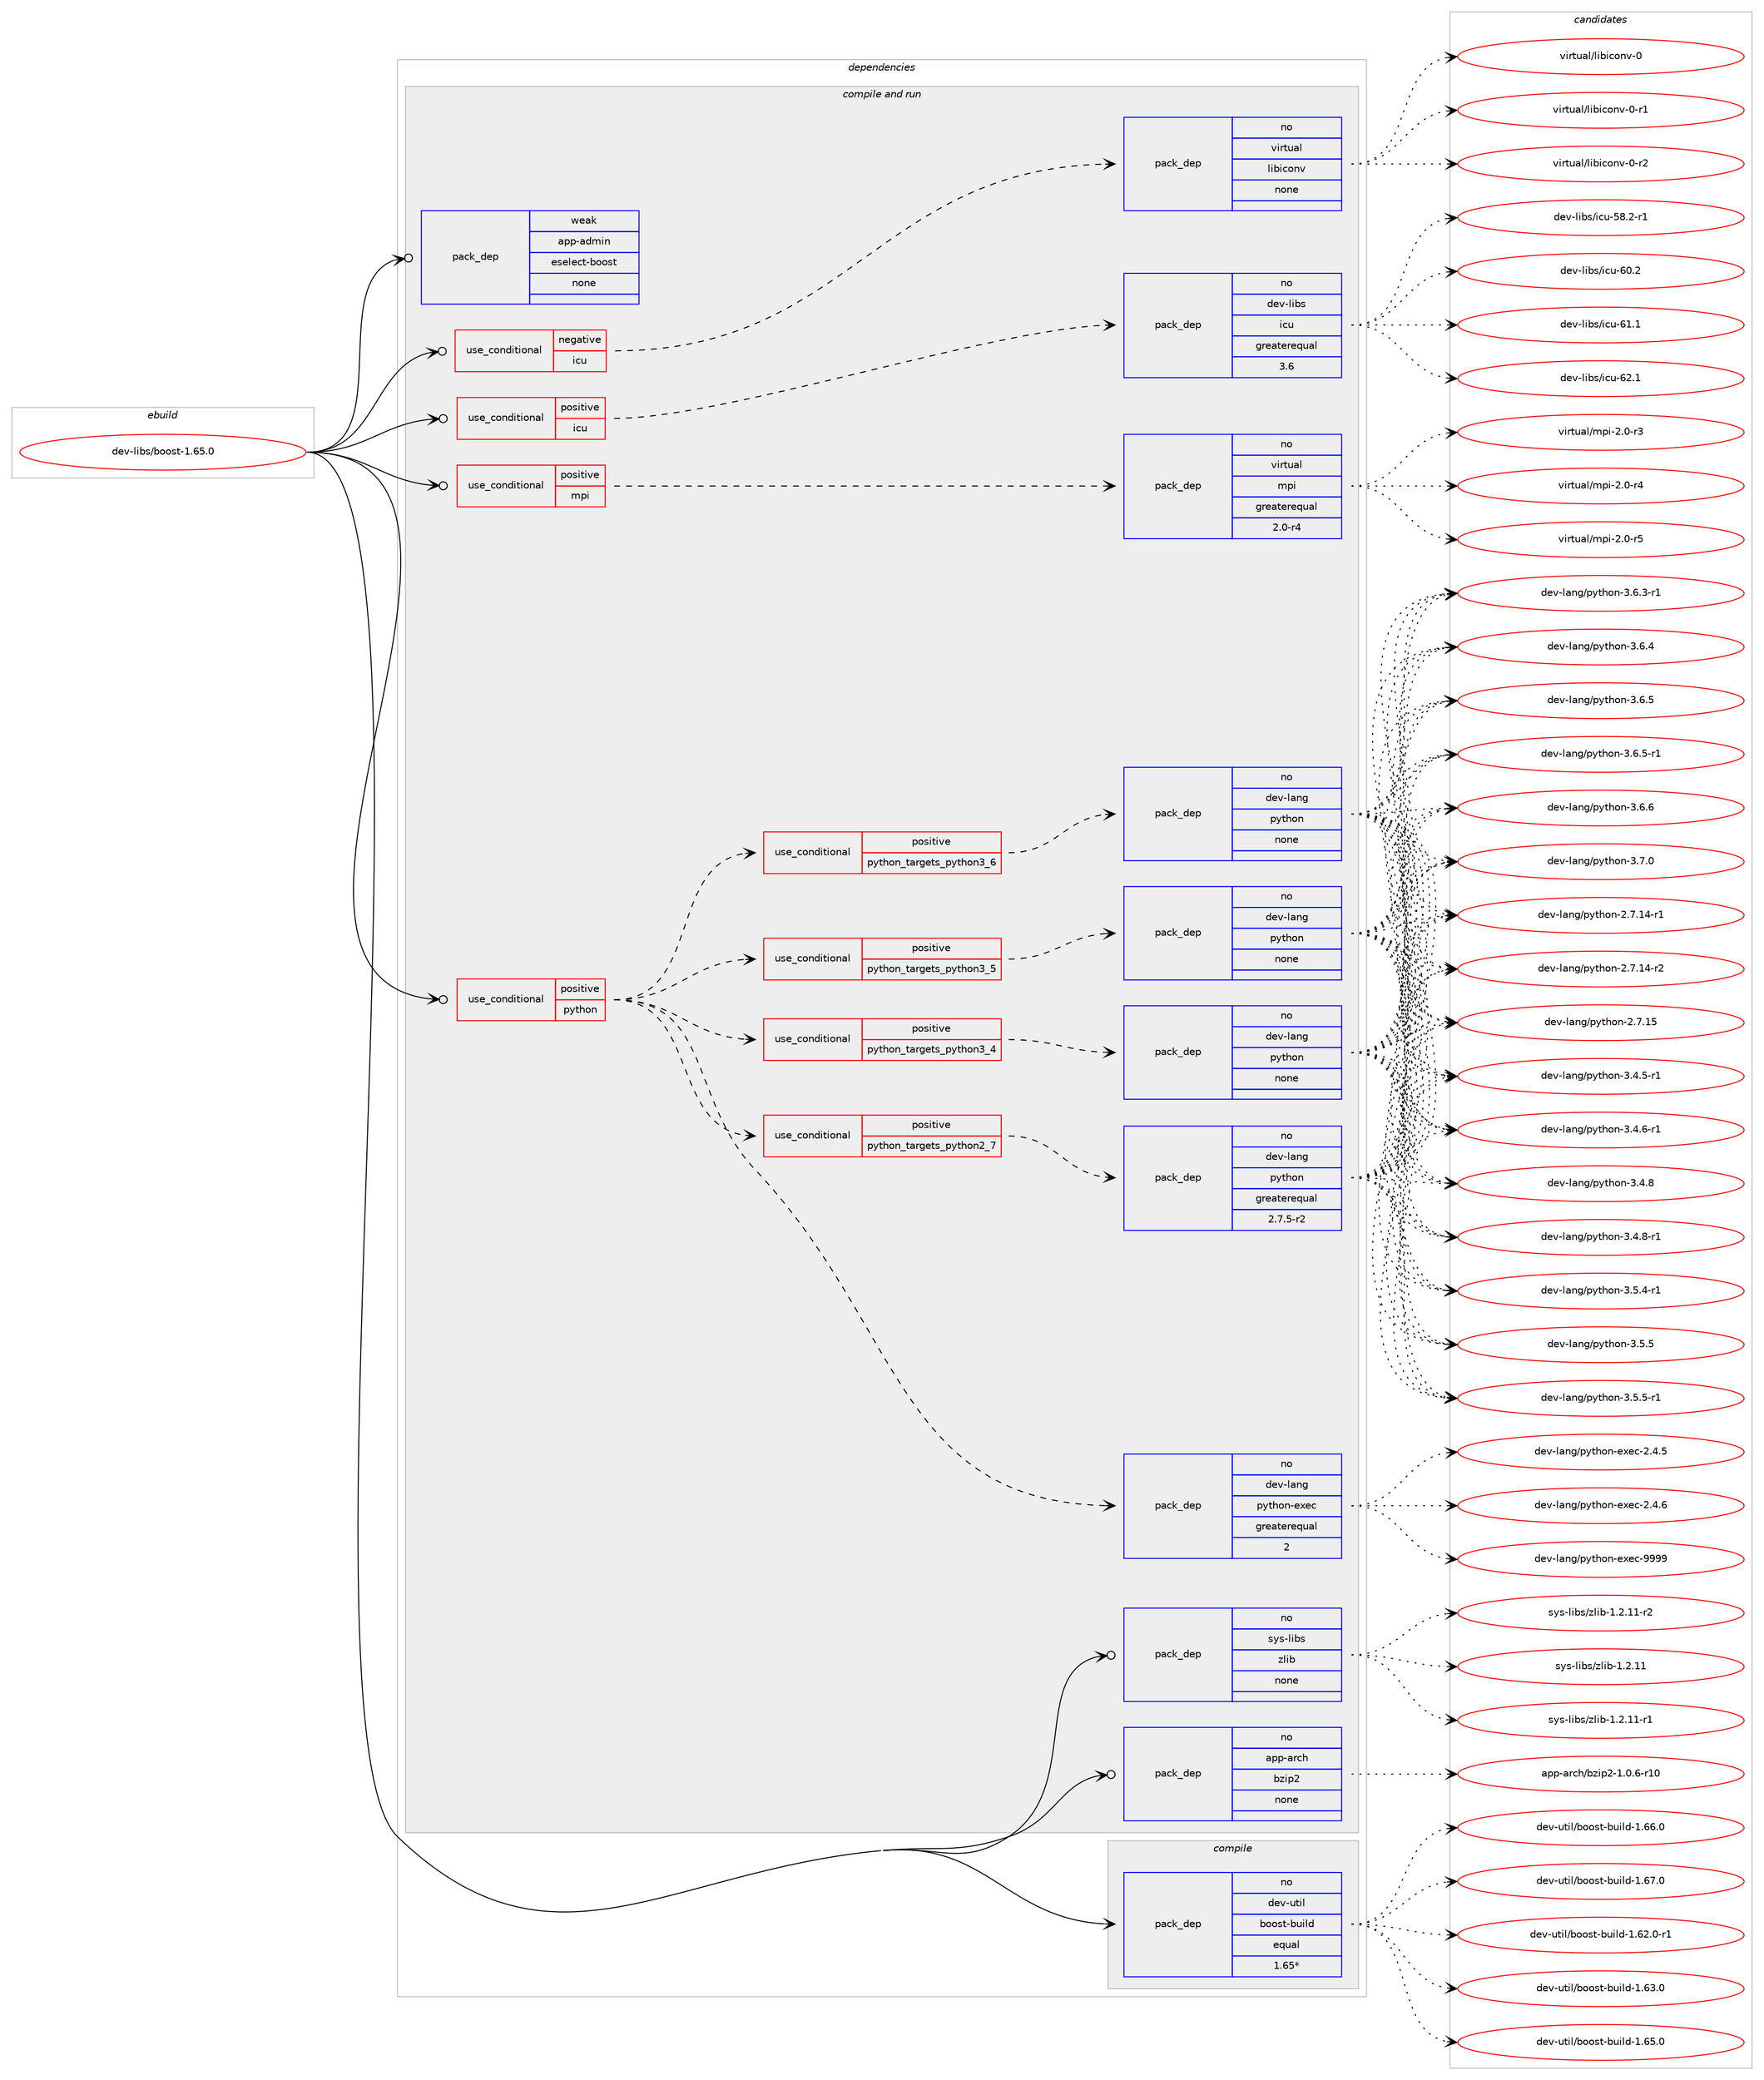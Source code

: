 digraph prolog {

# *************
# Graph options
# *************

newrank=true;
concentrate=true;
compound=true;
graph [rankdir=LR,fontname=Helvetica,fontsize=10,ranksep=1.5];#, ranksep=2.5, nodesep=0.2];
edge  [arrowhead=vee];
node  [fontname=Helvetica,fontsize=10];

# **********
# The ebuild
# **********

subgraph cluster_leftcol {
color=gray;
rank=same;
label=<<i>ebuild</i>>;
id [label="dev-libs/boost-1.65.0", color=red, width=4, href="../dev-libs/boost-1.65.0.svg"];
}

# ****************
# The dependencies
# ****************

subgraph cluster_midcol {
color=gray;
label=<<i>dependencies</i>>;
subgraph cluster_compile {
fillcolor="#eeeeee";
style=filled;
label=<<i>compile</i>>;
subgraph pack3162 {
dependency4649 [label=<<TABLE BORDER="0" CELLBORDER="1" CELLSPACING="0" CELLPADDING="4" WIDTH="220"><TR><TD ROWSPAN="6" CELLPADDING="30">pack_dep</TD></TR><TR><TD WIDTH="110">no</TD></TR><TR><TD>dev-util</TD></TR><TR><TD>boost-build</TD></TR><TR><TD>equal</TD></TR><TR><TD>1.65*</TD></TR></TABLE>>, shape=none, color=blue];
}
id:e -> dependency4649:w [weight=20,style="solid",arrowhead="vee"];
}
subgraph cluster_compileandrun {
fillcolor="#eeeeee";
style=filled;
label=<<i>compile and run</i>>;
subgraph cond1373 {
dependency4650 [label=<<TABLE BORDER="0" CELLBORDER="1" CELLSPACING="0" CELLPADDING="4"><TR><TD ROWSPAN="3" CELLPADDING="10">use_conditional</TD></TR><TR><TD>negative</TD></TR><TR><TD>icu</TD></TR></TABLE>>, shape=none, color=red];
subgraph pack3163 {
dependency4651 [label=<<TABLE BORDER="0" CELLBORDER="1" CELLSPACING="0" CELLPADDING="4" WIDTH="220"><TR><TD ROWSPAN="6" CELLPADDING="30">pack_dep</TD></TR><TR><TD WIDTH="110">no</TD></TR><TR><TD>virtual</TD></TR><TR><TD>libiconv</TD></TR><TR><TD>none</TD></TR><TR><TD></TD></TR></TABLE>>, shape=none, color=blue];
}
dependency4650:e -> dependency4651:w [weight=20,style="dashed",arrowhead="vee"];
}
id:e -> dependency4650:w [weight=20,style="solid",arrowhead="odotvee"];
subgraph cond1374 {
dependency4652 [label=<<TABLE BORDER="0" CELLBORDER="1" CELLSPACING="0" CELLPADDING="4"><TR><TD ROWSPAN="3" CELLPADDING="10">use_conditional</TD></TR><TR><TD>positive</TD></TR><TR><TD>icu</TD></TR></TABLE>>, shape=none, color=red];
subgraph pack3164 {
dependency4653 [label=<<TABLE BORDER="0" CELLBORDER="1" CELLSPACING="0" CELLPADDING="4" WIDTH="220"><TR><TD ROWSPAN="6" CELLPADDING="30">pack_dep</TD></TR><TR><TD WIDTH="110">no</TD></TR><TR><TD>dev-libs</TD></TR><TR><TD>icu</TD></TR><TR><TD>greaterequal</TD></TR><TR><TD>3.6</TD></TR></TABLE>>, shape=none, color=blue];
}
dependency4652:e -> dependency4653:w [weight=20,style="dashed",arrowhead="vee"];
}
id:e -> dependency4652:w [weight=20,style="solid",arrowhead="odotvee"];
subgraph cond1375 {
dependency4654 [label=<<TABLE BORDER="0" CELLBORDER="1" CELLSPACING="0" CELLPADDING="4"><TR><TD ROWSPAN="3" CELLPADDING="10">use_conditional</TD></TR><TR><TD>positive</TD></TR><TR><TD>mpi</TD></TR></TABLE>>, shape=none, color=red];
subgraph pack3165 {
dependency4655 [label=<<TABLE BORDER="0" CELLBORDER="1" CELLSPACING="0" CELLPADDING="4" WIDTH="220"><TR><TD ROWSPAN="6" CELLPADDING="30">pack_dep</TD></TR><TR><TD WIDTH="110">no</TD></TR><TR><TD>virtual</TD></TR><TR><TD>mpi</TD></TR><TR><TD>greaterequal</TD></TR><TR><TD>2.0-r4</TD></TR></TABLE>>, shape=none, color=blue];
}
dependency4654:e -> dependency4655:w [weight=20,style="dashed",arrowhead="vee"];
}
id:e -> dependency4654:w [weight=20,style="solid",arrowhead="odotvee"];
subgraph cond1376 {
dependency4656 [label=<<TABLE BORDER="0" CELLBORDER="1" CELLSPACING="0" CELLPADDING="4"><TR><TD ROWSPAN="3" CELLPADDING="10">use_conditional</TD></TR><TR><TD>positive</TD></TR><TR><TD>python</TD></TR></TABLE>>, shape=none, color=red];
subgraph cond1377 {
dependency4657 [label=<<TABLE BORDER="0" CELLBORDER="1" CELLSPACING="0" CELLPADDING="4"><TR><TD ROWSPAN="3" CELLPADDING="10">use_conditional</TD></TR><TR><TD>positive</TD></TR><TR><TD>python_targets_python2_7</TD></TR></TABLE>>, shape=none, color=red];
subgraph pack3166 {
dependency4658 [label=<<TABLE BORDER="0" CELLBORDER="1" CELLSPACING="0" CELLPADDING="4" WIDTH="220"><TR><TD ROWSPAN="6" CELLPADDING="30">pack_dep</TD></TR><TR><TD WIDTH="110">no</TD></TR><TR><TD>dev-lang</TD></TR><TR><TD>python</TD></TR><TR><TD>greaterequal</TD></TR><TR><TD>2.7.5-r2</TD></TR></TABLE>>, shape=none, color=blue];
}
dependency4657:e -> dependency4658:w [weight=20,style="dashed",arrowhead="vee"];
}
dependency4656:e -> dependency4657:w [weight=20,style="dashed",arrowhead="vee"];
subgraph cond1378 {
dependency4659 [label=<<TABLE BORDER="0" CELLBORDER="1" CELLSPACING="0" CELLPADDING="4"><TR><TD ROWSPAN="3" CELLPADDING="10">use_conditional</TD></TR><TR><TD>positive</TD></TR><TR><TD>python_targets_python3_4</TD></TR></TABLE>>, shape=none, color=red];
subgraph pack3167 {
dependency4660 [label=<<TABLE BORDER="0" CELLBORDER="1" CELLSPACING="0" CELLPADDING="4" WIDTH="220"><TR><TD ROWSPAN="6" CELLPADDING="30">pack_dep</TD></TR><TR><TD WIDTH="110">no</TD></TR><TR><TD>dev-lang</TD></TR><TR><TD>python</TD></TR><TR><TD>none</TD></TR><TR><TD></TD></TR></TABLE>>, shape=none, color=blue];
}
dependency4659:e -> dependency4660:w [weight=20,style="dashed",arrowhead="vee"];
}
dependency4656:e -> dependency4659:w [weight=20,style="dashed",arrowhead="vee"];
subgraph cond1379 {
dependency4661 [label=<<TABLE BORDER="0" CELLBORDER="1" CELLSPACING="0" CELLPADDING="4"><TR><TD ROWSPAN="3" CELLPADDING="10">use_conditional</TD></TR><TR><TD>positive</TD></TR><TR><TD>python_targets_python3_5</TD></TR></TABLE>>, shape=none, color=red];
subgraph pack3168 {
dependency4662 [label=<<TABLE BORDER="0" CELLBORDER="1" CELLSPACING="0" CELLPADDING="4" WIDTH="220"><TR><TD ROWSPAN="6" CELLPADDING="30">pack_dep</TD></TR><TR><TD WIDTH="110">no</TD></TR><TR><TD>dev-lang</TD></TR><TR><TD>python</TD></TR><TR><TD>none</TD></TR><TR><TD></TD></TR></TABLE>>, shape=none, color=blue];
}
dependency4661:e -> dependency4662:w [weight=20,style="dashed",arrowhead="vee"];
}
dependency4656:e -> dependency4661:w [weight=20,style="dashed",arrowhead="vee"];
subgraph cond1380 {
dependency4663 [label=<<TABLE BORDER="0" CELLBORDER="1" CELLSPACING="0" CELLPADDING="4"><TR><TD ROWSPAN="3" CELLPADDING="10">use_conditional</TD></TR><TR><TD>positive</TD></TR><TR><TD>python_targets_python3_6</TD></TR></TABLE>>, shape=none, color=red];
subgraph pack3169 {
dependency4664 [label=<<TABLE BORDER="0" CELLBORDER="1" CELLSPACING="0" CELLPADDING="4" WIDTH="220"><TR><TD ROWSPAN="6" CELLPADDING="30">pack_dep</TD></TR><TR><TD WIDTH="110">no</TD></TR><TR><TD>dev-lang</TD></TR><TR><TD>python</TD></TR><TR><TD>none</TD></TR><TR><TD></TD></TR></TABLE>>, shape=none, color=blue];
}
dependency4663:e -> dependency4664:w [weight=20,style="dashed",arrowhead="vee"];
}
dependency4656:e -> dependency4663:w [weight=20,style="dashed",arrowhead="vee"];
subgraph pack3170 {
dependency4665 [label=<<TABLE BORDER="0" CELLBORDER="1" CELLSPACING="0" CELLPADDING="4" WIDTH="220"><TR><TD ROWSPAN="6" CELLPADDING="30">pack_dep</TD></TR><TR><TD WIDTH="110">no</TD></TR><TR><TD>dev-lang</TD></TR><TR><TD>python-exec</TD></TR><TR><TD>greaterequal</TD></TR><TR><TD>2</TD></TR></TABLE>>, shape=none, color=blue];
}
dependency4656:e -> dependency4665:w [weight=20,style="dashed",arrowhead="vee"];
}
id:e -> dependency4656:w [weight=20,style="solid",arrowhead="odotvee"];
subgraph pack3171 {
dependency4666 [label=<<TABLE BORDER="0" CELLBORDER="1" CELLSPACING="0" CELLPADDING="4" WIDTH="220"><TR><TD ROWSPAN="6" CELLPADDING="30">pack_dep</TD></TR><TR><TD WIDTH="110">no</TD></TR><TR><TD>app-arch</TD></TR><TR><TD>bzip2</TD></TR><TR><TD>none</TD></TR><TR><TD></TD></TR></TABLE>>, shape=none, color=blue];
}
id:e -> dependency4666:w [weight=20,style="solid",arrowhead="odotvee"];
subgraph pack3172 {
dependency4667 [label=<<TABLE BORDER="0" CELLBORDER="1" CELLSPACING="0" CELLPADDING="4" WIDTH="220"><TR><TD ROWSPAN="6" CELLPADDING="30">pack_dep</TD></TR><TR><TD WIDTH="110">no</TD></TR><TR><TD>sys-libs</TD></TR><TR><TD>zlib</TD></TR><TR><TD>none</TD></TR><TR><TD></TD></TR></TABLE>>, shape=none, color=blue];
}
id:e -> dependency4667:w [weight=20,style="solid",arrowhead="odotvee"];
subgraph pack3173 {
dependency4668 [label=<<TABLE BORDER="0" CELLBORDER="1" CELLSPACING="0" CELLPADDING="4" WIDTH="220"><TR><TD ROWSPAN="6" CELLPADDING="30">pack_dep</TD></TR><TR><TD WIDTH="110">weak</TD></TR><TR><TD>app-admin</TD></TR><TR><TD>eselect-boost</TD></TR><TR><TD>none</TD></TR><TR><TD></TD></TR></TABLE>>, shape=none, color=blue];
}
id:e -> dependency4668:w [weight=20,style="solid",arrowhead="odotvee"];
}
subgraph cluster_run {
fillcolor="#eeeeee";
style=filled;
label=<<i>run</i>>;
}
}

# **************
# The candidates
# **************

subgraph cluster_choices {
rank=same;
color=gray;
label=<<i>candidates</i>>;

subgraph choice3162 {
color=black;
nodesep=1;
choice1001011184511711610510847981111111151164598117105108100454946545046484511449 [label="dev-util/boost-build-1.62.0-r1", color=red, width=4,href="../dev-util/boost-build-1.62.0-r1.svg"];
choice100101118451171161051084798111111115116459811710510810045494654514648 [label="dev-util/boost-build-1.63.0", color=red, width=4,href="../dev-util/boost-build-1.63.0.svg"];
choice100101118451171161051084798111111115116459811710510810045494654534648 [label="dev-util/boost-build-1.65.0", color=red, width=4,href="../dev-util/boost-build-1.65.0.svg"];
choice100101118451171161051084798111111115116459811710510810045494654544648 [label="dev-util/boost-build-1.66.0", color=red, width=4,href="../dev-util/boost-build-1.66.0.svg"];
choice100101118451171161051084798111111115116459811710510810045494654554648 [label="dev-util/boost-build-1.67.0", color=red, width=4,href="../dev-util/boost-build-1.67.0.svg"];
dependency4649:e -> choice1001011184511711610510847981111111151164598117105108100454946545046484511449:w [style=dotted,weight="100"];
dependency4649:e -> choice100101118451171161051084798111111115116459811710510810045494654514648:w [style=dotted,weight="100"];
dependency4649:e -> choice100101118451171161051084798111111115116459811710510810045494654534648:w [style=dotted,weight="100"];
dependency4649:e -> choice100101118451171161051084798111111115116459811710510810045494654544648:w [style=dotted,weight="100"];
dependency4649:e -> choice100101118451171161051084798111111115116459811710510810045494654554648:w [style=dotted,weight="100"];
}
subgraph choice3163 {
color=black;
nodesep=1;
choice118105114116117971084710810598105991111101184548 [label="virtual/libiconv-0", color=red, width=4,href="../virtual/libiconv-0.svg"];
choice1181051141161179710847108105981059911111011845484511449 [label="virtual/libiconv-0-r1", color=red, width=4,href="../virtual/libiconv-0-r1.svg"];
choice1181051141161179710847108105981059911111011845484511450 [label="virtual/libiconv-0-r2", color=red, width=4,href="../virtual/libiconv-0-r2.svg"];
dependency4651:e -> choice118105114116117971084710810598105991111101184548:w [style=dotted,weight="100"];
dependency4651:e -> choice1181051141161179710847108105981059911111011845484511449:w [style=dotted,weight="100"];
dependency4651:e -> choice1181051141161179710847108105981059911111011845484511450:w [style=dotted,weight="100"];
}
subgraph choice3164 {
color=black;
nodesep=1;
choice1001011184510810598115471059911745535646504511449 [label="dev-libs/icu-58.2-r1", color=red, width=4,href="../dev-libs/icu-58.2-r1.svg"];
choice100101118451081059811547105991174554484650 [label="dev-libs/icu-60.2", color=red, width=4,href="../dev-libs/icu-60.2.svg"];
choice100101118451081059811547105991174554494649 [label="dev-libs/icu-61.1", color=red, width=4,href="../dev-libs/icu-61.1.svg"];
choice100101118451081059811547105991174554504649 [label="dev-libs/icu-62.1", color=red, width=4,href="../dev-libs/icu-62.1.svg"];
dependency4653:e -> choice1001011184510810598115471059911745535646504511449:w [style=dotted,weight="100"];
dependency4653:e -> choice100101118451081059811547105991174554484650:w [style=dotted,weight="100"];
dependency4653:e -> choice100101118451081059811547105991174554494649:w [style=dotted,weight="100"];
dependency4653:e -> choice100101118451081059811547105991174554504649:w [style=dotted,weight="100"];
}
subgraph choice3165 {
color=black;
nodesep=1;
choice1181051141161179710847109112105455046484511451 [label="virtual/mpi-2.0-r3", color=red, width=4,href="../virtual/mpi-2.0-r3.svg"];
choice1181051141161179710847109112105455046484511452 [label="virtual/mpi-2.0-r4", color=red, width=4,href="../virtual/mpi-2.0-r4.svg"];
choice1181051141161179710847109112105455046484511453 [label="virtual/mpi-2.0-r5", color=red, width=4,href="../virtual/mpi-2.0-r5.svg"];
dependency4655:e -> choice1181051141161179710847109112105455046484511451:w [style=dotted,weight="100"];
dependency4655:e -> choice1181051141161179710847109112105455046484511452:w [style=dotted,weight="100"];
dependency4655:e -> choice1181051141161179710847109112105455046484511453:w [style=dotted,weight="100"];
}
subgraph choice3166 {
color=black;
nodesep=1;
choice100101118451089711010347112121116104111110455046554649524511449 [label="dev-lang/python-2.7.14-r1", color=red, width=4,href="../dev-lang/python-2.7.14-r1.svg"];
choice100101118451089711010347112121116104111110455046554649524511450 [label="dev-lang/python-2.7.14-r2", color=red, width=4,href="../dev-lang/python-2.7.14-r2.svg"];
choice10010111845108971101034711212111610411111045504655464953 [label="dev-lang/python-2.7.15", color=red, width=4,href="../dev-lang/python-2.7.15.svg"];
choice1001011184510897110103471121211161041111104551465246534511449 [label="dev-lang/python-3.4.5-r1", color=red, width=4,href="../dev-lang/python-3.4.5-r1.svg"];
choice1001011184510897110103471121211161041111104551465246544511449 [label="dev-lang/python-3.4.6-r1", color=red, width=4,href="../dev-lang/python-3.4.6-r1.svg"];
choice100101118451089711010347112121116104111110455146524656 [label="dev-lang/python-3.4.8", color=red, width=4,href="../dev-lang/python-3.4.8.svg"];
choice1001011184510897110103471121211161041111104551465246564511449 [label="dev-lang/python-3.4.8-r1", color=red, width=4,href="../dev-lang/python-3.4.8-r1.svg"];
choice1001011184510897110103471121211161041111104551465346524511449 [label="dev-lang/python-3.5.4-r1", color=red, width=4,href="../dev-lang/python-3.5.4-r1.svg"];
choice100101118451089711010347112121116104111110455146534653 [label="dev-lang/python-3.5.5", color=red, width=4,href="../dev-lang/python-3.5.5.svg"];
choice1001011184510897110103471121211161041111104551465346534511449 [label="dev-lang/python-3.5.5-r1", color=red, width=4,href="../dev-lang/python-3.5.5-r1.svg"];
choice1001011184510897110103471121211161041111104551465446514511449 [label="dev-lang/python-3.6.3-r1", color=red, width=4,href="../dev-lang/python-3.6.3-r1.svg"];
choice100101118451089711010347112121116104111110455146544652 [label="dev-lang/python-3.6.4", color=red, width=4,href="../dev-lang/python-3.6.4.svg"];
choice100101118451089711010347112121116104111110455146544653 [label="dev-lang/python-3.6.5", color=red, width=4,href="../dev-lang/python-3.6.5.svg"];
choice1001011184510897110103471121211161041111104551465446534511449 [label="dev-lang/python-3.6.5-r1", color=red, width=4,href="../dev-lang/python-3.6.5-r1.svg"];
choice100101118451089711010347112121116104111110455146544654 [label="dev-lang/python-3.6.6", color=red, width=4,href="../dev-lang/python-3.6.6.svg"];
choice100101118451089711010347112121116104111110455146554648 [label="dev-lang/python-3.7.0", color=red, width=4,href="../dev-lang/python-3.7.0.svg"];
dependency4658:e -> choice100101118451089711010347112121116104111110455046554649524511449:w [style=dotted,weight="100"];
dependency4658:e -> choice100101118451089711010347112121116104111110455046554649524511450:w [style=dotted,weight="100"];
dependency4658:e -> choice10010111845108971101034711212111610411111045504655464953:w [style=dotted,weight="100"];
dependency4658:e -> choice1001011184510897110103471121211161041111104551465246534511449:w [style=dotted,weight="100"];
dependency4658:e -> choice1001011184510897110103471121211161041111104551465246544511449:w [style=dotted,weight="100"];
dependency4658:e -> choice100101118451089711010347112121116104111110455146524656:w [style=dotted,weight="100"];
dependency4658:e -> choice1001011184510897110103471121211161041111104551465246564511449:w [style=dotted,weight="100"];
dependency4658:e -> choice1001011184510897110103471121211161041111104551465346524511449:w [style=dotted,weight="100"];
dependency4658:e -> choice100101118451089711010347112121116104111110455146534653:w [style=dotted,weight="100"];
dependency4658:e -> choice1001011184510897110103471121211161041111104551465346534511449:w [style=dotted,weight="100"];
dependency4658:e -> choice1001011184510897110103471121211161041111104551465446514511449:w [style=dotted,weight="100"];
dependency4658:e -> choice100101118451089711010347112121116104111110455146544652:w [style=dotted,weight="100"];
dependency4658:e -> choice100101118451089711010347112121116104111110455146544653:w [style=dotted,weight="100"];
dependency4658:e -> choice1001011184510897110103471121211161041111104551465446534511449:w [style=dotted,weight="100"];
dependency4658:e -> choice100101118451089711010347112121116104111110455146544654:w [style=dotted,weight="100"];
dependency4658:e -> choice100101118451089711010347112121116104111110455146554648:w [style=dotted,weight="100"];
}
subgraph choice3167 {
color=black;
nodesep=1;
choice100101118451089711010347112121116104111110455046554649524511449 [label="dev-lang/python-2.7.14-r1", color=red, width=4,href="../dev-lang/python-2.7.14-r1.svg"];
choice100101118451089711010347112121116104111110455046554649524511450 [label="dev-lang/python-2.7.14-r2", color=red, width=4,href="../dev-lang/python-2.7.14-r2.svg"];
choice10010111845108971101034711212111610411111045504655464953 [label="dev-lang/python-2.7.15", color=red, width=4,href="../dev-lang/python-2.7.15.svg"];
choice1001011184510897110103471121211161041111104551465246534511449 [label="dev-lang/python-3.4.5-r1", color=red, width=4,href="../dev-lang/python-3.4.5-r1.svg"];
choice1001011184510897110103471121211161041111104551465246544511449 [label="dev-lang/python-3.4.6-r1", color=red, width=4,href="../dev-lang/python-3.4.6-r1.svg"];
choice100101118451089711010347112121116104111110455146524656 [label="dev-lang/python-3.4.8", color=red, width=4,href="../dev-lang/python-3.4.8.svg"];
choice1001011184510897110103471121211161041111104551465246564511449 [label="dev-lang/python-3.4.8-r1", color=red, width=4,href="../dev-lang/python-3.4.8-r1.svg"];
choice1001011184510897110103471121211161041111104551465346524511449 [label="dev-lang/python-3.5.4-r1", color=red, width=4,href="../dev-lang/python-3.5.4-r1.svg"];
choice100101118451089711010347112121116104111110455146534653 [label="dev-lang/python-3.5.5", color=red, width=4,href="../dev-lang/python-3.5.5.svg"];
choice1001011184510897110103471121211161041111104551465346534511449 [label="dev-lang/python-3.5.5-r1", color=red, width=4,href="../dev-lang/python-3.5.5-r1.svg"];
choice1001011184510897110103471121211161041111104551465446514511449 [label="dev-lang/python-3.6.3-r1", color=red, width=4,href="../dev-lang/python-3.6.3-r1.svg"];
choice100101118451089711010347112121116104111110455146544652 [label="dev-lang/python-3.6.4", color=red, width=4,href="../dev-lang/python-3.6.4.svg"];
choice100101118451089711010347112121116104111110455146544653 [label="dev-lang/python-3.6.5", color=red, width=4,href="../dev-lang/python-3.6.5.svg"];
choice1001011184510897110103471121211161041111104551465446534511449 [label="dev-lang/python-3.6.5-r1", color=red, width=4,href="../dev-lang/python-3.6.5-r1.svg"];
choice100101118451089711010347112121116104111110455146544654 [label="dev-lang/python-3.6.6", color=red, width=4,href="../dev-lang/python-3.6.6.svg"];
choice100101118451089711010347112121116104111110455146554648 [label="dev-lang/python-3.7.0", color=red, width=4,href="../dev-lang/python-3.7.0.svg"];
dependency4660:e -> choice100101118451089711010347112121116104111110455046554649524511449:w [style=dotted,weight="100"];
dependency4660:e -> choice100101118451089711010347112121116104111110455046554649524511450:w [style=dotted,weight="100"];
dependency4660:e -> choice10010111845108971101034711212111610411111045504655464953:w [style=dotted,weight="100"];
dependency4660:e -> choice1001011184510897110103471121211161041111104551465246534511449:w [style=dotted,weight="100"];
dependency4660:e -> choice1001011184510897110103471121211161041111104551465246544511449:w [style=dotted,weight="100"];
dependency4660:e -> choice100101118451089711010347112121116104111110455146524656:w [style=dotted,weight="100"];
dependency4660:e -> choice1001011184510897110103471121211161041111104551465246564511449:w [style=dotted,weight="100"];
dependency4660:e -> choice1001011184510897110103471121211161041111104551465346524511449:w [style=dotted,weight="100"];
dependency4660:e -> choice100101118451089711010347112121116104111110455146534653:w [style=dotted,weight="100"];
dependency4660:e -> choice1001011184510897110103471121211161041111104551465346534511449:w [style=dotted,weight="100"];
dependency4660:e -> choice1001011184510897110103471121211161041111104551465446514511449:w [style=dotted,weight="100"];
dependency4660:e -> choice100101118451089711010347112121116104111110455146544652:w [style=dotted,weight="100"];
dependency4660:e -> choice100101118451089711010347112121116104111110455146544653:w [style=dotted,weight="100"];
dependency4660:e -> choice1001011184510897110103471121211161041111104551465446534511449:w [style=dotted,weight="100"];
dependency4660:e -> choice100101118451089711010347112121116104111110455146544654:w [style=dotted,weight="100"];
dependency4660:e -> choice100101118451089711010347112121116104111110455146554648:w [style=dotted,weight="100"];
}
subgraph choice3168 {
color=black;
nodesep=1;
choice100101118451089711010347112121116104111110455046554649524511449 [label="dev-lang/python-2.7.14-r1", color=red, width=4,href="../dev-lang/python-2.7.14-r1.svg"];
choice100101118451089711010347112121116104111110455046554649524511450 [label="dev-lang/python-2.7.14-r2", color=red, width=4,href="../dev-lang/python-2.7.14-r2.svg"];
choice10010111845108971101034711212111610411111045504655464953 [label="dev-lang/python-2.7.15", color=red, width=4,href="../dev-lang/python-2.7.15.svg"];
choice1001011184510897110103471121211161041111104551465246534511449 [label="dev-lang/python-3.4.5-r1", color=red, width=4,href="../dev-lang/python-3.4.5-r1.svg"];
choice1001011184510897110103471121211161041111104551465246544511449 [label="dev-lang/python-3.4.6-r1", color=red, width=4,href="../dev-lang/python-3.4.6-r1.svg"];
choice100101118451089711010347112121116104111110455146524656 [label="dev-lang/python-3.4.8", color=red, width=4,href="../dev-lang/python-3.4.8.svg"];
choice1001011184510897110103471121211161041111104551465246564511449 [label="dev-lang/python-3.4.8-r1", color=red, width=4,href="../dev-lang/python-3.4.8-r1.svg"];
choice1001011184510897110103471121211161041111104551465346524511449 [label="dev-lang/python-3.5.4-r1", color=red, width=4,href="../dev-lang/python-3.5.4-r1.svg"];
choice100101118451089711010347112121116104111110455146534653 [label="dev-lang/python-3.5.5", color=red, width=4,href="../dev-lang/python-3.5.5.svg"];
choice1001011184510897110103471121211161041111104551465346534511449 [label="dev-lang/python-3.5.5-r1", color=red, width=4,href="../dev-lang/python-3.5.5-r1.svg"];
choice1001011184510897110103471121211161041111104551465446514511449 [label="dev-lang/python-3.6.3-r1", color=red, width=4,href="../dev-lang/python-3.6.3-r1.svg"];
choice100101118451089711010347112121116104111110455146544652 [label="dev-lang/python-3.6.4", color=red, width=4,href="../dev-lang/python-3.6.4.svg"];
choice100101118451089711010347112121116104111110455146544653 [label="dev-lang/python-3.6.5", color=red, width=4,href="../dev-lang/python-3.6.5.svg"];
choice1001011184510897110103471121211161041111104551465446534511449 [label="dev-lang/python-3.6.5-r1", color=red, width=4,href="../dev-lang/python-3.6.5-r1.svg"];
choice100101118451089711010347112121116104111110455146544654 [label="dev-lang/python-3.6.6", color=red, width=4,href="../dev-lang/python-3.6.6.svg"];
choice100101118451089711010347112121116104111110455146554648 [label="dev-lang/python-3.7.0", color=red, width=4,href="../dev-lang/python-3.7.0.svg"];
dependency4662:e -> choice100101118451089711010347112121116104111110455046554649524511449:w [style=dotted,weight="100"];
dependency4662:e -> choice100101118451089711010347112121116104111110455046554649524511450:w [style=dotted,weight="100"];
dependency4662:e -> choice10010111845108971101034711212111610411111045504655464953:w [style=dotted,weight="100"];
dependency4662:e -> choice1001011184510897110103471121211161041111104551465246534511449:w [style=dotted,weight="100"];
dependency4662:e -> choice1001011184510897110103471121211161041111104551465246544511449:w [style=dotted,weight="100"];
dependency4662:e -> choice100101118451089711010347112121116104111110455146524656:w [style=dotted,weight="100"];
dependency4662:e -> choice1001011184510897110103471121211161041111104551465246564511449:w [style=dotted,weight="100"];
dependency4662:e -> choice1001011184510897110103471121211161041111104551465346524511449:w [style=dotted,weight="100"];
dependency4662:e -> choice100101118451089711010347112121116104111110455146534653:w [style=dotted,weight="100"];
dependency4662:e -> choice1001011184510897110103471121211161041111104551465346534511449:w [style=dotted,weight="100"];
dependency4662:e -> choice1001011184510897110103471121211161041111104551465446514511449:w [style=dotted,weight="100"];
dependency4662:e -> choice100101118451089711010347112121116104111110455146544652:w [style=dotted,weight="100"];
dependency4662:e -> choice100101118451089711010347112121116104111110455146544653:w [style=dotted,weight="100"];
dependency4662:e -> choice1001011184510897110103471121211161041111104551465446534511449:w [style=dotted,weight="100"];
dependency4662:e -> choice100101118451089711010347112121116104111110455146544654:w [style=dotted,weight="100"];
dependency4662:e -> choice100101118451089711010347112121116104111110455146554648:w [style=dotted,weight="100"];
}
subgraph choice3169 {
color=black;
nodesep=1;
choice100101118451089711010347112121116104111110455046554649524511449 [label="dev-lang/python-2.7.14-r1", color=red, width=4,href="../dev-lang/python-2.7.14-r1.svg"];
choice100101118451089711010347112121116104111110455046554649524511450 [label="dev-lang/python-2.7.14-r2", color=red, width=4,href="../dev-lang/python-2.7.14-r2.svg"];
choice10010111845108971101034711212111610411111045504655464953 [label="dev-lang/python-2.7.15", color=red, width=4,href="../dev-lang/python-2.7.15.svg"];
choice1001011184510897110103471121211161041111104551465246534511449 [label="dev-lang/python-3.4.5-r1", color=red, width=4,href="../dev-lang/python-3.4.5-r1.svg"];
choice1001011184510897110103471121211161041111104551465246544511449 [label="dev-lang/python-3.4.6-r1", color=red, width=4,href="../dev-lang/python-3.4.6-r1.svg"];
choice100101118451089711010347112121116104111110455146524656 [label="dev-lang/python-3.4.8", color=red, width=4,href="../dev-lang/python-3.4.8.svg"];
choice1001011184510897110103471121211161041111104551465246564511449 [label="dev-lang/python-3.4.8-r1", color=red, width=4,href="../dev-lang/python-3.4.8-r1.svg"];
choice1001011184510897110103471121211161041111104551465346524511449 [label="dev-lang/python-3.5.4-r1", color=red, width=4,href="../dev-lang/python-3.5.4-r1.svg"];
choice100101118451089711010347112121116104111110455146534653 [label="dev-lang/python-3.5.5", color=red, width=4,href="../dev-lang/python-3.5.5.svg"];
choice1001011184510897110103471121211161041111104551465346534511449 [label="dev-lang/python-3.5.5-r1", color=red, width=4,href="../dev-lang/python-3.5.5-r1.svg"];
choice1001011184510897110103471121211161041111104551465446514511449 [label="dev-lang/python-3.6.3-r1", color=red, width=4,href="../dev-lang/python-3.6.3-r1.svg"];
choice100101118451089711010347112121116104111110455146544652 [label="dev-lang/python-3.6.4", color=red, width=4,href="../dev-lang/python-3.6.4.svg"];
choice100101118451089711010347112121116104111110455146544653 [label="dev-lang/python-3.6.5", color=red, width=4,href="../dev-lang/python-3.6.5.svg"];
choice1001011184510897110103471121211161041111104551465446534511449 [label="dev-lang/python-3.6.5-r1", color=red, width=4,href="../dev-lang/python-3.6.5-r1.svg"];
choice100101118451089711010347112121116104111110455146544654 [label="dev-lang/python-3.6.6", color=red, width=4,href="../dev-lang/python-3.6.6.svg"];
choice100101118451089711010347112121116104111110455146554648 [label="dev-lang/python-3.7.0", color=red, width=4,href="../dev-lang/python-3.7.0.svg"];
dependency4664:e -> choice100101118451089711010347112121116104111110455046554649524511449:w [style=dotted,weight="100"];
dependency4664:e -> choice100101118451089711010347112121116104111110455046554649524511450:w [style=dotted,weight="100"];
dependency4664:e -> choice10010111845108971101034711212111610411111045504655464953:w [style=dotted,weight="100"];
dependency4664:e -> choice1001011184510897110103471121211161041111104551465246534511449:w [style=dotted,weight="100"];
dependency4664:e -> choice1001011184510897110103471121211161041111104551465246544511449:w [style=dotted,weight="100"];
dependency4664:e -> choice100101118451089711010347112121116104111110455146524656:w [style=dotted,weight="100"];
dependency4664:e -> choice1001011184510897110103471121211161041111104551465246564511449:w [style=dotted,weight="100"];
dependency4664:e -> choice1001011184510897110103471121211161041111104551465346524511449:w [style=dotted,weight="100"];
dependency4664:e -> choice100101118451089711010347112121116104111110455146534653:w [style=dotted,weight="100"];
dependency4664:e -> choice1001011184510897110103471121211161041111104551465346534511449:w [style=dotted,weight="100"];
dependency4664:e -> choice1001011184510897110103471121211161041111104551465446514511449:w [style=dotted,weight="100"];
dependency4664:e -> choice100101118451089711010347112121116104111110455146544652:w [style=dotted,weight="100"];
dependency4664:e -> choice100101118451089711010347112121116104111110455146544653:w [style=dotted,weight="100"];
dependency4664:e -> choice1001011184510897110103471121211161041111104551465446534511449:w [style=dotted,weight="100"];
dependency4664:e -> choice100101118451089711010347112121116104111110455146544654:w [style=dotted,weight="100"];
dependency4664:e -> choice100101118451089711010347112121116104111110455146554648:w [style=dotted,weight="100"];
}
subgraph choice3170 {
color=black;
nodesep=1;
choice1001011184510897110103471121211161041111104510112010199455046524653 [label="dev-lang/python-exec-2.4.5", color=red, width=4,href="../dev-lang/python-exec-2.4.5.svg"];
choice1001011184510897110103471121211161041111104510112010199455046524654 [label="dev-lang/python-exec-2.4.6", color=red, width=4,href="../dev-lang/python-exec-2.4.6.svg"];
choice10010111845108971101034711212111610411111045101120101994557575757 [label="dev-lang/python-exec-9999", color=red, width=4,href="../dev-lang/python-exec-9999.svg"];
dependency4665:e -> choice1001011184510897110103471121211161041111104510112010199455046524653:w [style=dotted,weight="100"];
dependency4665:e -> choice1001011184510897110103471121211161041111104510112010199455046524654:w [style=dotted,weight="100"];
dependency4665:e -> choice10010111845108971101034711212111610411111045101120101994557575757:w [style=dotted,weight="100"];
}
subgraph choice3171 {
color=black;
nodesep=1;
choice97112112459711499104479812210511250454946484654451144948 [label="app-arch/bzip2-1.0.6-r10", color=red, width=4,href="../app-arch/bzip2-1.0.6-r10.svg"];
dependency4666:e -> choice97112112459711499104479812210511250454946484654451144948:w [style=dotted,weight="100"];
}
subgraph choice3172 {
color=black;
nodesep=1;
choice1151211154510810598115471221081059845494650464949 [label="sys-libs/zlib-1.2.11", color=red, width=4,href="../sys-libs/zlib-1.2.11.svg"];
choice11512111545108105981154712210810598454946504649494511449 [label="sys-libs/zlib-1.2.11-r1", color=red, width=4,href="../sys-libs/zlib-1.2.11-r1.svg"];
choice11512111545108105981154712210810598454946504649494511450 [label="sys-libs/zlib-1.2.11-r2", color=red, width=4,href="../sys-libs/zlib-1.2.11-r2.svg"];
dependency4667:e -> choice1151211154510810598115471221081059845494650464949:w [style=dotted,weight="100"];
dependency4667:e -> choice11512111545108105981154712210810598454946504649494511449:w [style=dotted,weight="100"];
dependency4667:e -> choice11512111545108105981154712210810598454946504649494511450:w [style=dotted,weight="100"];
}
subgraph choice3173 {
color=black;
nodesep=1;
}
}

}
